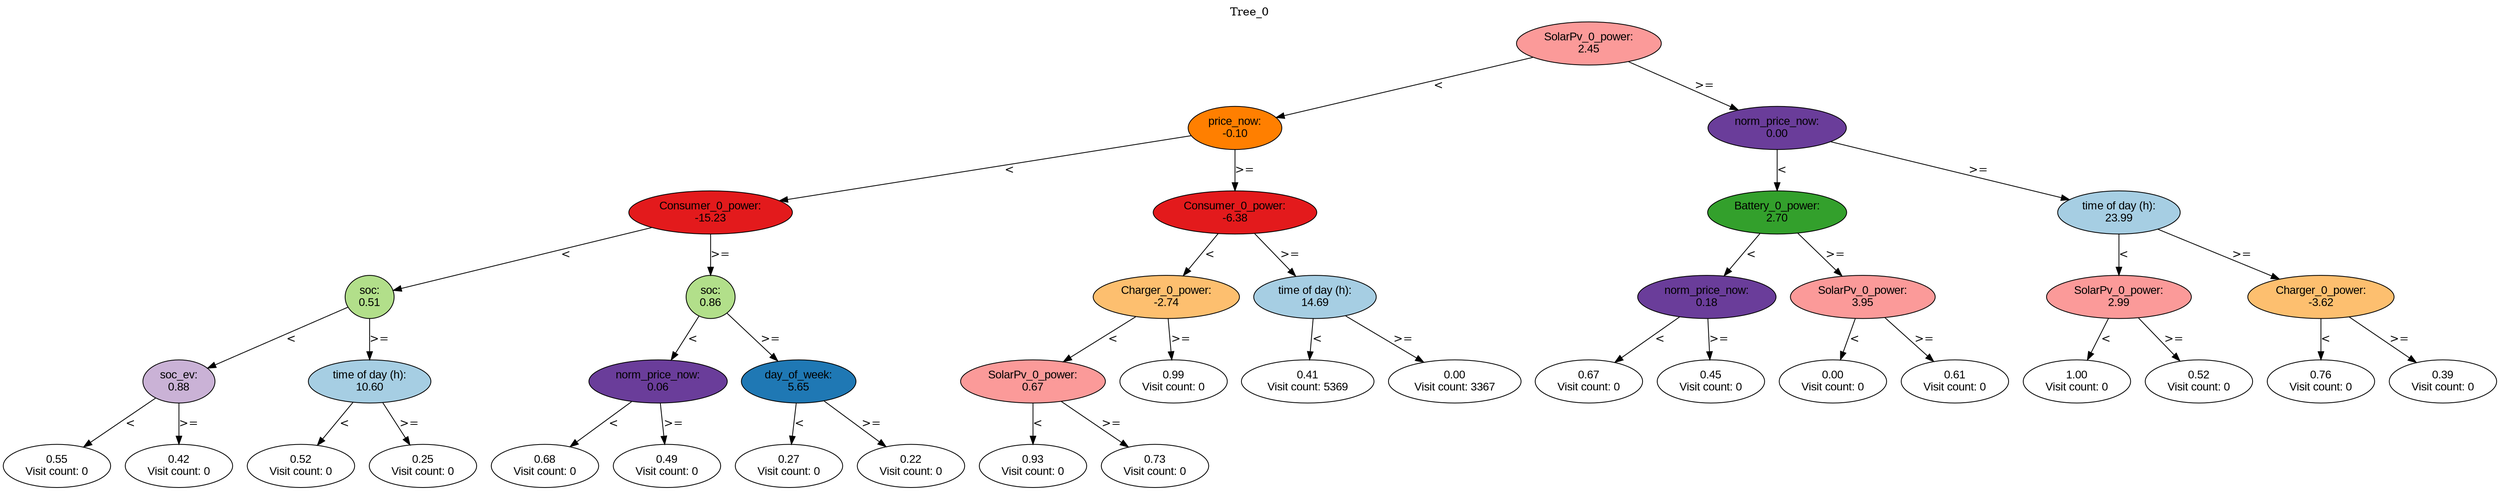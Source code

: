 digraph BST {
    node [fontname="Arial" style=filled colorscheme=paired12];
    0 [ label = "SolarPv_0_power:
2.45" fillcolor=5];
    1 [ label = "price_now:
-0.10" fillcolor=8];
    2 [ label = "Consumer_0_power:
-15.23" fillcolor=6];
    3 [ label = "soc:
0.51" fillcolor=3];
    4 [ label = "soc_ev:
0.88" fillcolor=9];
    5 [ label = "0.55
Visit count: 0" fillcolor=white];
    6 [ label = "0.42
Visit count: 0" fillcolor=white];
    7 [ label = "time of day (h):
10.60" fillcolor=1];
    8 [ label = "0.52
Visit count: 0" fillcolor=white];
    9 [ label = "0.25
Visit count: 0" fillcolor=white];
    10 [ label = "soc:
0.86" fillcolor=3];
    11 [ label = "norm_price_now:
0.06" fillcolor=10];
    12 [ label = "0.68
Visit count: 0" fillcolor=white];
    13 [ label = "0.49
Visit count: 0" fillcolor=white];
    14 [ label = "day_of_week:
5.65" fillcolor=2];
    15 [ label = "0.27
Visit count: 0" fillcolor=white];
    16 [ label = "0.22
Visit count: 0" fillcolor=white];
    17 [ label = "Consumer_0_power:
-6.38" fillcolor=6];
    18 [ label = "Charger_0_power:
-2.74" fillcolor=7];
    19 [ label = "SolarPv_0_power:
0.67" fillcolor=5];
    20 [ label = "0.93
Visit count: 0" fillcolor=white];
    21 [ label = "0.73
Visit count: 0" fillcolor=white];
    22 [ label = "0.99
Visit count: 0" fillcolor=white];
    23 [ label = "time of day (h):
14.69" fillcolor=1];
    24 [ label = "0.41
Visit count: 5369" fillcolor=white];
    25 [ label = "0.00
Visit count: 3367" fillcolor=white];
    26 [ label = "norm_price_now:
0.00" fillcolor=10];
    27 [ label = "Battery_0_power:
2.70" fillcolor=4];
    28 [ label = "norm_price_now:
0.18" fillcolor=10];
    29 [ label = "0.67
Visit count: 0" fillcolor=white];
    30 [ label = "0.45
Visit count: 0" fillcolor=white];
    31 [ label = "SolarPv_0_power:
3.95" fillcolor=5];
    32 [ label = "0.00
Visit count: 0" fillcolor=white];
    33 [ label = "0.61
Visit count: 0" fillcolor=white];
    34 [ label = "time of day (h):
23.99" fillcolor=1];
    35 [ label = "SolarPv_0_power:
2.99" fillcolor=5];
    36 [ label = "1.00
Visit count: 0" fillcolor=white];
    37 [ label = "0.52
Visit count: 0" fillcolor=white];
    38 [ label = "Charger_0_power:
-3.62" fillcolor=7];
    39 [ label = "0.76
Visit count: 0" fillcolor=white];
    40 [ label = "0.39
Visit count: 0" fillcolor=white];

    0  -> 1[ label = "<"];
    0  -> 26[ label = ">="];
    1  -> 2[ label = "<"];
    1  -> 17[ label = ">="];
    2  -> 3[ label = "<"];
    2  -> 10[ label = ">="];
    3  -> 4[ label = "<"];
    3  -> 7[ label = ">="];
    4  -> 5[ label = "<"];
    4  -> 6[ label = ">="];
    7  -> 8[ label = "<"];
    7  -> 9[ label = ">="];
    10  -> 11[ label = "<"];
    10  -> 14[ label = ">="];
    11  -> 12[ label = "<"];
    11  -> 13[ label = ">="];
    14  -> 15[ label = "<"];
    14  -> 16[ label = ">="];
    17  -> 18[ label = "<"];
    17  -> 23[ label = ">="];
    18  -> 19[ label = "<"];
    18  -> 22[ label = ">="];
    19  -> 20[ label = "<"];
    19  -> 21[ label = ">="];
    23  -> 24[ label = "<"];
    23  -> 25[ label = ">="];
    26  -> 27[ label = "<"];
    26  -> 34[ label = ">="];
    27  -> 28[ label = "<"];
    27  -> 31[ label = ">="];
    28  -> 29[ label = "<"];
    28  -> 30[ label = ">="];
    31  -> 32[ label = "<"];
    31  -> 33[ label = ">="];
    34  -> 35[ label = "<"];
    34  -> 38[ label = ">="];
    35  -> 36[ label = "<"];
    35  -> 37[ label = ">="];
    38  -> 39[ label = "<"];
    38  -> 40[ label = ">="];

    labelloc="t";
    label="Tree_0";
}